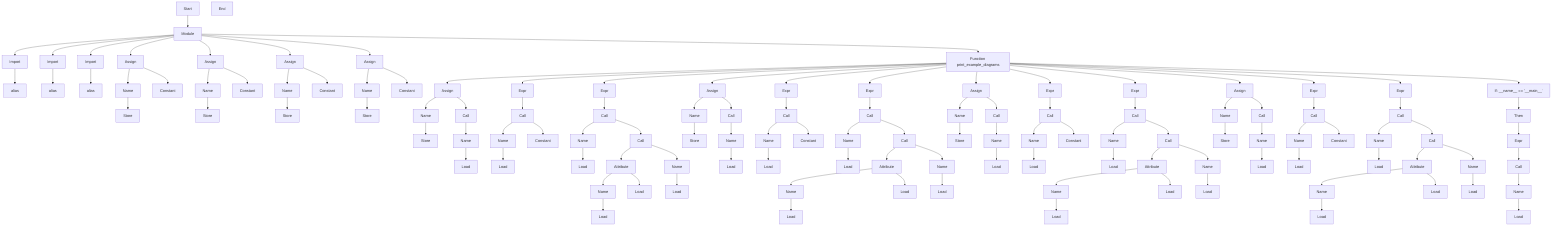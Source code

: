 flowchart TD
Start["Start"]
node1["Module"]
Start --> node1
node2["Import"]
node1 --> node2
node3["alias"]
node2 --> node3
node4["Import"]
node1 --> node4
node5["alias"]
node4 --> node5
node6["Import"]
node1 --> node6
node7["alias"]
node6 --> node7
node8["Assign"]
node1 --> node8
node9["Name"]
node8 --> node9
node10["Store"]
node9 --> node10
node11["Constant"]
node8 --> node11
node12["Assign"]
node1 --> node12
node13["Name"]
node12 --> node13
node14["Store"]
node13 --> node14
node15["Constant"]
node12 --> node15
node16["Assign"]
node1 --> node16
node17["Name"]
node16 --> node17
node18["Store"]
node17 --> node18
node19["Constant"]
node16 --> node19
node20["Assign"]
node1 --> node20
node21["Name"]
node20 --> node21
node22["Store"]
node21 --> node22
node23["Constant"]
node20 --> node23
node24["Function print_example_diagrams"]
node1 --> node24
node25["Assign"]
node24 --> node25
node26["Name"]
node25 --> node26
node27["Store"]
node26 --> node27
node28["Call"]
node25 --> node28
node29["Name"]
node28 --> node29
node30["Load"]
node29 --> node30
node31["Expr"]
node24 --> node31
node32["Call"]
node31 --> node32
node33["Name"]
node32 --> node33
node34["Load"]
node33 --> node34
node35["Constant"]
node32 --> node35
node36["Expr"]
node24 --> node36
node37["Call"]
node36 --> node37
node38["Name"]
node37 --> node38
node39["Load"]
node38 --> node39
node40["Call"]
node37 --> node40
node41["Attribute"]
node40 --> node41
node42["Name"]
node41 --> node42
node43["Load"]
node42 --> node43
node44["Load"]
node41 --> node44
node45["Name"]
node40 --> node45
node46["Load"]
node45 --> node46
node47["Assign"]
node24 --> node47
node48["Name"]
node47 --> node48
node49["Store"]
node48 --> node49
node50["Call"]
node47 --> node50
node51["Name"]
node50 --> node51
node52["Load"]
node51 --> node52
node53["Expr"]
node24 --> node53
node54["Call"]
node53 --> node54
node55["Name"]
node54 --> node55
node56["Load"]
node55 --> node56
node57["Constant"]
node54 --> node57
node58["Expr"]
node24 --> node58
node59["Call"]
node58 --> node59
node60["Name"]
node59 --> node60
node61["Load"]
node60 --> node61
node62["Call"]
node59 --> node62
node63["Attribute"]
node62 --> node63
node64["Name"]
node63 --> node64
node65["Load"]
node64 --> node65
node66["Load"]
node63 --> node66
node67["Name"]
node62 --> node67
node68["Load"]
node67 --> node68
node69["Assign"]
node24 --> node69
node70["Name"]
node69 --> node70
node71["Store"]
node70 --> node71
node72["Call"]
node69 --> node72
node73["Name"]
node72 --> node73
node74["Load"]
node73 --> node74
node75["Expr"]
node24 --> node75
node76["Call"]
node75 --> node76
node77["Name"]
node76 --> node77
node78["Load"]
node77 --> node78
node79["Constant"]
node76 --> node79
node80["Expr"]
node24 --> node80
node81["Call"]
node80 --> node81
node82["Name"]
node81 --> node82
node83["Load"]
node82 --> node83
node84["Call"]
node81 --> node84
node85["Attribute"]
node84 --> node85
node86["Name"]
node85 --> node86
node87["Load"]
node86 --> node87
node88["Load"]
node85 --> node88
node89["Name"]
node84 --> node89
node90["Load"]
node89 --> node90
node91["Assign"]
node24 --> node91
node92["Name"]
node91 --> node92
node93["Store"]
node92 --> node93
node94["Call"]
node91 --> node94
node95["Name"]
node94 --> node95
node96["Load"]
node95 --> node96
node97["Expr"]
node24 --> node97
node98["Call"]
node97 --> node98
node99["Name"]
node98 --> node99
node100["Load"]
node99 --> node100
node101["Constant"]
node98 --> node101
node102["Expr"]
node24 --> node102
node103["Call"]
node102 --> node103
node104["Name"]
node103 --> node104
node105["Load"]
node104 --> node105
node106["Call"]
node103 --> node106
node107["Attribute"]
node106 --> node107
node108["Name"]
node107 --> node108
node109["Load"]
node108 --> node109
node110["Load"]
node107 --> node110
node111["Name"]
node106 --> node111
node112["Load"]
node111 --> node112
node113["If: __name__ == '__main__'"]
node24 --> node113
node114["Then"]
node113 --> node114
node115["Expr"]
node114 --> node115
node116["Call"]
node115 --> node116
node117["Name"]
node116 --> node117
node118["Load"]
node117 --> node118
End["End"]